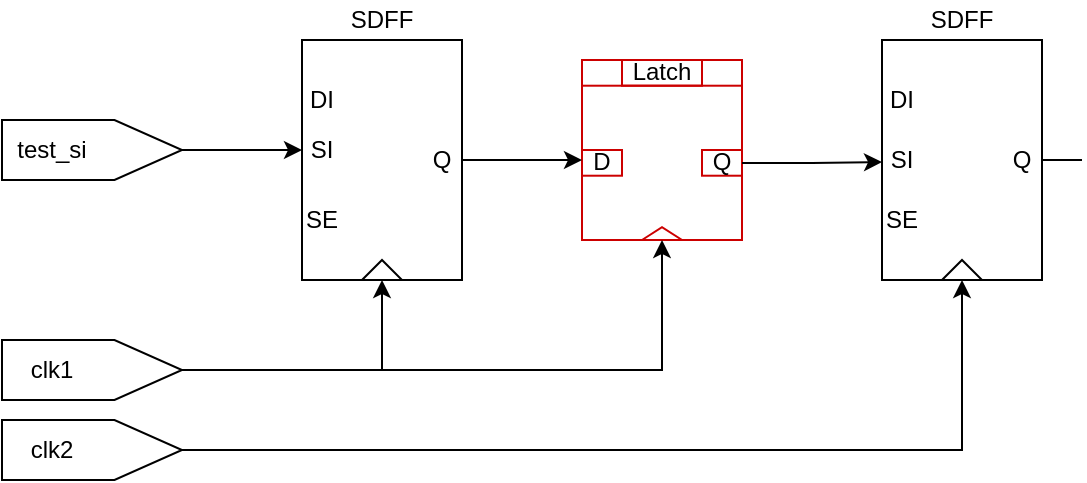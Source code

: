 <mxfile version="26.2.13">
  <diagram name="第 1 页" id="AXSYjH2zxapOVUtuNu1k">
    <mxGraphModel dx="895" dy="555" grid="1" gridSize="10" guides="1" tooltips="1" connect="1" arrows="1" fold="1" page="1" pageScale="1" pageWidth="850" pageHeight="1100" math="0" shadow="0">
      <root>
        <mxCell id="0" />
        <mxCell id="1" parent="0" />
        <mxCell id="dd4_XDbVNWYlaRWbjQDs-8" value="" style="group" vertex="1" connectable="0" parent="1">
          <mxGeometry x="390" y="260" width="80" height="140" as="geometry" />
        </mxCell>
        <mxCell id="dd4_XDbVNWYlaRWbjQDs-1" value="" style="rounded=0;whiteSpace=wrap;html=1;" vertex="1" parent="dd4_XDbVNWYlaRWbjQDs-8">
          <mxGeometry y="20" width="80" height="120" as="geometry" />
        </mxCell>
        <mxCell id="dd4_XDbVNWYlaRWbjQDs-2" value="SDFF" style="text;html=1;align=center;verticalAlign=middle;whiteSpace=wrap;rounded=0;" vertex="1" parent="dd4_XDbVNWYlaRWbjQDs-8">
          <mxGeometry x="20" width="40" height="20" as="geometry" />
        </mxCell>
        <mxCell id="dd4_XDbVNWYlaRWbjQDs-3" value="DI" style="text;html=1;align=center;verticalAlign=middle;whiteSpace=wrap;rounded=0;" vertex="1" parent="dd4_XDbVNWYlaRWbjQDs-8">
          <mxGeometry y="40" width="20" height="20" as="geometry" />
        </mxCell>
        <mxCell id="dd4_XDbVNWYlaRWbjQDs-4" value="SI" style="text;html=1;align=center;verticalAlign=middle;whiteSpace=wrap;rounded=0;" vertex="1" parent="dd4_XDbVNWYlaRWbjQDs-8">
          <mxGeometry y="65" width="20" height="20" as="geometry" />
        </mxCell>
        <mxCell id="dd4_XDbVNWYlaRWbjQDs-5" value="SE" style="text;html=1;align=center;verticalAlign=middle;whiteSpace=wrap;rounded=0;" vertex="1" parent="dd4_XDbVNWYlaRWbjQDs-8">
          <mxGeometry y="100" width="20" height="20" as="geometry" />
        </mxCell>
        <mxCell id="dd4_XDbVNWYlaRWbjQDs-6" value="Q" style="text;html=1;align=center;verticalAlign=middle;whiteSpace=wrap;rounded=0;" vertex="1" parent="dd4_XDbVNWYlaRWbjQDs-8">
          <mxGeometry x="60" y="70" width="20" height="20" as="geometry" />
        </mxCell>
        <mxCell id="dd4_XDbVNWYlaRWbjQDs-7" value="" style="verticalLabelPosition=bottom;verticalAlign=top;html=1;shape=mxgraph.basic.acute_triangle;dx=0.5;" vertex="1" parent="dd4_XDbVNWYlaRWbjQDs-8">
          <mxGeometry x="30" y="130" width="20" height="10" as="geometry" />
        </mxCell>
        <mxCell id="dd4_XDbVNWYlaRWbjQDs-9" value="" style="group" vertex="1" connectable="0" parent="1">
          <mxGeometry x="680" y="260" width="80" height="140" as="geometry" />
        </mxCell>
        <mxCell id="dd4_XDbVNWYlaRWbjQDs-10" value="" style="rounded=0;whiteSpace=wrap;html=1;" vertex="1" parent="dd4_XDbVNWYlaRWbjQDs-9">
          <mxGeometry y="20" width="80" height="120" as="geometry" />
        </mxCell>
        <mxCell id="dd4_XDbVNWYlaRWbjQDs-11" value="SDFF" style="text;html=1;align=center;verticalAlign=middle;whiteSpace=wrap;rounded=0;" vertex="1" parent="dd4_XDbVNWYlaRWbjQDs-9">
          <mxGeometry x="20" width="40" height="20" as="geometry" />
        </mxCell>
        <mxCell id="dd4_XDbVNWYlaRWbjQDs-12" value="DI" style="text;html=1;align=center;verticalAlign=middle;whiteSpace=wrap;rounded=0;" vertex="1" parent="dd4_XDbVNWYlaRWbjQDs-9">
          <mxGeometry y="40" width="20" height="20" as="geometry" />
        </mxCell>
        <mxCell id="dd4_XDbVNWYlaRWbjQDs-13" value="SI" style="text;html=1;align=center;verticalAlign=middle;whiteSpace=wrap;rounded=0;" vertex="1" parent="dd4_XDbVNWYlaRWbjQDs-9">
          <mxGeometry y="70" width="20" height="20" as="geometry" />
        </mxCell>
        <mxCell id="dd4_XDbVNWYlaRWbjQDs-14" value="SE" style="text;html=1;align=center;verticalAlign=middle;whiteSpace=wrap;rounded=0;" vertex="1" parent="dd4_XDbVNWYlaRWbjQDs-9">
          <mxGeometry y="100" width="20" height="20" as="geometry" />
        </mxCell>
        <mxCell id="dd4_XDbVNWYlaRWbjQDs-15" value="Q" style="text;html=1;align=center;verticalAlign=middle;whiteSpace=wrap;rounded=0;" vertex="1" parent="dd4_XDbVNWYlaRWbjQDs-9">
          <mxGeometry x="60" y="70" width="20" height="20" as="geometry" />
        </mxCell>
        <mxCell id="dd4_XDbVNWYlaRWbjQDs-16" value="" style="verticalLabelPosition=bottom;verticalAlign=top;html=1;shape=mxgraph.basic.acute_triangle;dx=0.5;" vertex="1" parent="dd4_XDbVNWYlaRWbjQDs-9">
          <mxGeometry x="30" y="130" width="20" height="10" as="geometry" />
        </mxCell>
        <mxCell id="dd4_XDbVNWYlaRWbjQDs-18" value="" style="group;strokeColor=#CC0000;" vertex="1" connectable="0" parent="1">
          <mxGeometry x="530" y="290" width="80" height="90" as="geometry" />
        </mxCell>
        <mxCell id="dd4_XDbVNWYlaRWbjQDs-19" value="" style="rounded=0;whiteSpace=wrap;html=1;strokeColor=#CC0000;" vertex="1" parent="dd4_XDbVNWYlaRWbjQDs-18">
          <mxGeometry y="12.857" width="80" height="77.143" as="geometry" />
        </mxCell>
        <mxCell id="dd4_XDbVNWYlaRWbjQDs-20" value="Latch" style="text;html=1;align=center;verticalAlign=middle;whiteSpace=wrap;rounded=0;strokeColor=#CC0000;" vertex="1" parent="dd4_XDbVNWYlaRWbjQDs-18">
          <mxGeometry x="20" width="40" height="12.857" as="geometry" />
        </mxCell>
        <mxCell id="dd4_XDbVNWYlaRWbjQDs-21" value="D" style="text;html=1;align=center;verticalAlign=middle;whiteSpace=wrap;rounded=0;strokeColor=#CC0000;" vertex="1" parent="dd4_XDbVNWYlaRWbjQDs-18">
          <mxGeometry y="45" width="20" height="12.857" as="geometry" />
        </mxCell>
        <mxCell id="dd4_XDbVNWYlaRWbjQDs-24" value="Q" style="text;html=1;align=center;verticalAlign=middle;whiteSpace=wrap;rounded=0;strokeColor=#CC0000;" vertex="1" parent="dd4_XDbVNWYlaRWbjQDs-18">
          <mxGeometry x="60" y="45" width="20" height="12.857" as="geometry" />
        </mxCell>
        <mxCell id="dd4_XDbVNWYlaRWbjQDs-25" value="" style="verticalLabelPosition=bottom;verticalAlign=top;html=1;shape=mxgraph.basic.acute_triangle;dx=0.5;strokeColor=#CC0000;" vertex="1" parent="dd4_XDbVNWYlaRWbjQDs-18">
          <mxGeometry x="30" y="83.571" width="20" height="6.429" as="geometry" />
        </mxCell>
        <mxCell id="dd4_XDbVNWYlaRWbjQDs-28" value="" style="group" vertex="1" connectable="0" parent="1">
          <mxGeometry x="240" y="430" width="90" height="30" as="geometry" />
        </mxCell>
        <mxCell id="dd4_XDbVNWYlaRWbjQDs-26" value="" style="shape=offPageConnector;whiteSpace=wrap;html=1;rotation=-90;" vertex="1" parent="dd4_XDbVNWYlaRWbjQDs-28">
          <mxGeometry x="30" y="-30" width="30" height="90" as="geometry" />
        </mxCell>
        <mxCell id="dd4_XDbVNWYlaRWbjQDs-27" value="clk1" style="text;html=1;align=center;verticalAlign=middle;whiteSpace=wrap;rounded=0;" vertex="1" parent="dd4_XDbVNWYlaRWbjQDs-28">
          <mxGeometry x="5" y="5" width="40" height="20" as="geometry" />
        </mxCell>
        <mxCell id="dd4_XDbVNWYlaRWbjQDs-37" value="" style="group" vertex="1" connectable="0" parent="1">
          <mxGeometry x="240" y="470" width="90" height="30" as="geometry" />
        </mxCell>
        <mxCell id="dd4_XDbVNWYlaRWbjQDs-38" value="" style="shape=offPageConnector;whiteSpace=wrap;html=1;rotation=-90;" vertex="1" parent="dd4_XDbVNWYlaRWbjQDs-37">
          <mxGeometry x="30" y="-30" width="30" height="90" as="geometry" />
        </mxCell>
        <mxCell id="dd4_XDbVNWYlaRWbjQDs-39" value="clk2" style="text;html=1;align=center;verticalAlign=middle;whiteSpace=wrap;rounded=0;" vertex="1" parent="dd4_XDbVNWYlaRWbjQDs-37">
          <mxGeometry x="5" y="5" width="40" height="20" as="geometry" />
        </mxCell>
        <mxCell id="dd4_XDbVNWYlaRWbjQDs-40" style="edgeStyle=orthogonalEdgeStyle;rounded=0;orthogonalLoop=1;jettySize=auto;html=1;entryX=0.5;entryY=1;entryDx=0;entryDy=0;entryPerimeter=0;" edge="1" parent="1" source="dd4_XDbVNWYlaRWbjQDs-26" target="dd4_XDbVNWYlaRWbjQDs-7">
          <mxGeometry relative="1" as="geometry" />
        </mxCell>
        <mxCell id="dd4_XDbVNWYlaRWbjQDs-41" style="edgeStyle=orthogonalEdgeStyle;rounded=0;orthogonalLoop=1;jettySize=auto;html=1;entryX=0.5;entryY=1;entryDx=0;entryDy=0;entryPerimeter=0;" edge="1" parent="1" source="dd4_XDbVNWYlaRWbjQDs-26" target="dd4_XDbVNWYlaRWbjQDs-25">
          <mxGeometry relative="1" as="geometry" />
        </mxCell>
        <mxCell id="dd4_XDbVNWYlaRWbjQDs-42" style="edgeStyle=orthogonalEdgeStyle;rounded=0;orthogonalLoop=1;jettySize=auto;html=1;entryX=0.5;entryY=1;entryDx=0;entryDy=0;entryPerimeter=0;" edge="1" parent="1" source="dd4_XDbVNWYlaRWbjQDs-38" target="dd4_XDbVNWYlaRWbjQDs-16">
          <mxGeometry relative="1" as="geometry" />
        </mxCell>
        <mxCell id="dd4_XDbVNWYlaRWbjQDs-44" value="" style="group" vertex="1" connectable="0" parent="1">
          <mxGeometry x="240" y="320" width="90" height="30" as="geometry" />
        </mxCell>
        <mxCell id="dd4_XDbVNWYlaRWbjQDs-45" value="" style="shape=offPageConnector;whiteSpace=wrap;html=1;rotation=-90;" vertex="1" parent="dd4_XDbVNWYlaRWbjQDs-44">
          <mxGeometry x="30" y="-30" width="30" height="90" as="geometry" />
        </mxCell>
        <mxCell id="dd4_XDbVNWYlaRWbjQDs-46" value="test_si" style="text;html=1;align=center;verticalAlign=middle;whiteSpace=wrap;rounded=0;" vertex="1" parent="dd4_XDbVNWYlaRWbjQDs-44">
          <mxGeometry x="5" y="5" width="40" height="20" as="geometry" />
        </mxCell>
        <mxCell id="dd4_XDbVNWYlaRWbjQDs-47" style="edgeStyle=orthogonalEdgeStyle;rounded=0;orthogonalLoop=1;jettySize=auto;html=1;entryX=0;entryY=0.5;entryDx=0;entryDy=0;" edge="1" parent="1" source="dd4_XDbVNWYlaRWbjQDs-45" target="dd4_XDbVNWYlaRWbjQDs-4">
          <mxGeometry relative="1" as="geometry" />
        </mxCell>
        <mxCell id="dd4_XDbVNWYlaRWbjQDs-48" style="edgeStyle=orthogonalEdgeStyle;rounded=0;orthogonalLoop=1;jettySize=auto;html=1;" edge="1" parent="1" source="dd4_XDbVNWYlaRWbjQDs-6">
          <mxGeometry relative="1" as="geometry">
            <mxPoint x="530" y="340" as="targetPoint" />
          </mxGeometry>
        </mxCell>
        <mxCell id="dd4_XDbVNWYlaRWbjQDs-49" style="edgeStyle=orthogonalEdgeStyle;rounded=0;orthogonalLoop=1;jettySize=auto;html=1;" edge="1" parent="1" source="dd4_XDbVNWYlaRWbjQDs-24">
          <mxGeometry relative="1" as="geometry">
            <mxPoint x="680" y="341" as="targetPoint" />
          </mxGeometry>
        </mxCell>
        <mxCell id="dd4_XDbVNWYlaRWbjQDs-50" value="" style="endArrow=none;html=1;rounded=0;entryX=1;entryY=0.5;entryDx=0;entryDy=0;" edge="1" parent="1" target="dd4_XDbVNWYlaRWbjQDs-15">
          <mxGeometry width="50" height="50" relative="1" as="geometry">
            <mxPoint x="780" y="340" as="sourcePoint" />
            <mxPoint x="750" y="350" as="targetPoint" />
          </mxGeometry>
        </mxCell>
      </root>
    </mxGraphModel>
  </diagram>
</mxfile>
